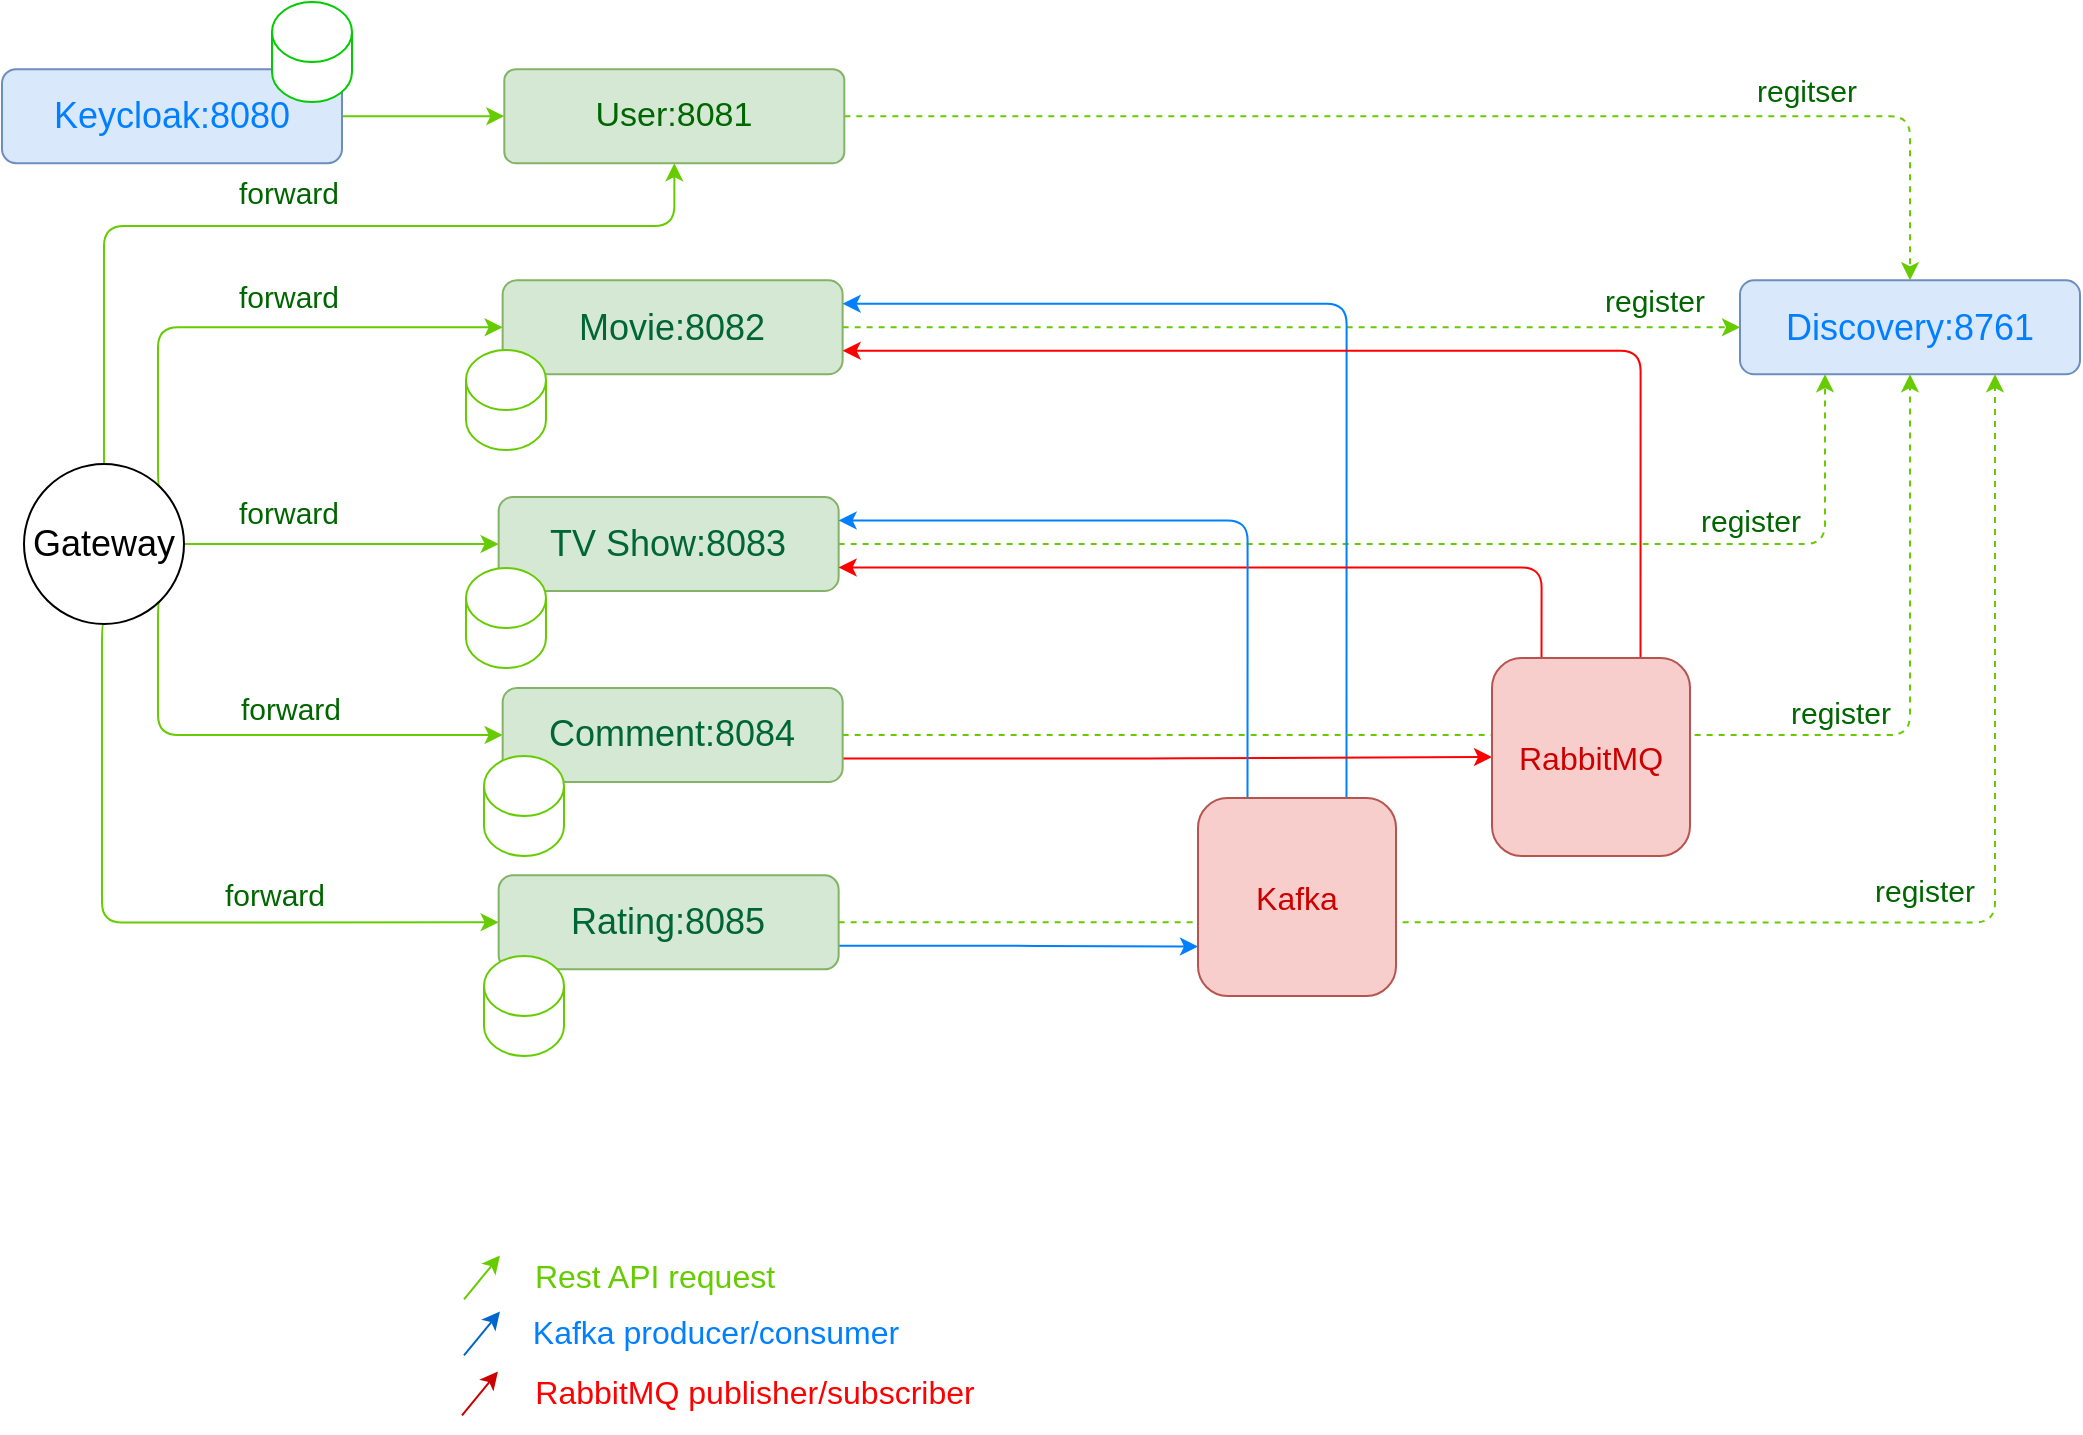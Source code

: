 <mxfile version="20.5.3" type="device"><diagram id="LqKcq0_kD3NlTMwjwbqU" name="Page-1"><mxGraphModel dx="1296" dy="923" grid="0" gridSize="10" guides="1" tooltips="1" connect="1" arrows="1" fold="1" page="1" pageScale="1" pageWidth="850" pageHeight="1100" math="0" shadow="0"><root><mxCell id="0"/><mxCell id="1" parent="0"/><mxCell id="lt7nmxmO7ie4muMLJ8PP-7" style="edgeStyle=orthogonalEdgeStyle;rounded=1;orthogonalLoop=1;jettySize=auto;html=1;exitX=1;exitY=0.5;exitDx=0;exitDy=0;entryX=0;entryY=0.5;entryDx=0;entryDy=0;strokeColor=#66CC00;fontSize=17;fontColor=#006600;dashed=1;" edge="1" parent="1" source="yY8UBjpgQ7rnHpMd-h-m-4" target="xtdTZmscoVUyZAJc0wXe-12"><mxGeometry relative="1" as="geometry"/></mxCell><mxCell id="lt7nmxmO7ie4muMLJ8PP-21" value="register" style="edgeLabel;html=1;align=center;verticalAlign=middle;resizable=0;points=[];fontSize=15;fontColor=#006600;" vertex="1" connectable="0" parent="lt7nmxmO7ie4muMLJ8PP-7"><mxGeometry x="0.106" y="4" relative="1" as="geometry"><mxPoint x="157" y="-10" as="offset"/></mxGeometry></mxCell><mxCell id="yY8UBjpgQ7rnHpMd-h-m-4" value="Movie:8082" style="rounded=1;whiteSpace=wrap;html=1;fillColor=#d5e8d4;strokeColor=#82b366;fontSize=18;fontColor=#006633;fontStyle=0" parent="1" vertex="1"><mxGeometry x="378.32" y="368.12" width="170" height="47" as="geometry"/></mxCell><mxCell id="lt7nmxmO7ie4muMLJ8PP-8" style="edgeStyle=orthogonalEdgeStyle;rounded=1;orthogonalLoop=1;jettySize=auto;html=1;exitX=1;exitY=0.5;exitDx=0;exitDy=0;entryX=0.25;entryY=1;entryDx=0;entryDy=0;strokeColor=#66CC00;fontSize=17;fontColor=#006600;dashed=1;" edge="1" parent="1" source="yY8UBjpgQ7rnHpMd-h-m-9" target="xtdTZmscoVUyZAJc0wXe-12"><mxGeometry relative="1" as="geometry"/></mxCell><mxCell id="lt7nmxmO7ie4muMLJ8PP-22" value="register" style="edgeLabel;html=1;align=center;verticalAlign=middle;resizable=0;points=[];fontSize=15;fontColor=#006600;" vertex="1" connectable="0" parent="lt7nmxmO7ie4muMLJ8PP-8"><mxGeometry x="-0.371" y="2" relative="1" as="geometry"><mxPoint x="273" y="-10" as="offset"/></mxGeometry></mxCell><mxCell id="yY8UBjpgQ7rnHpMd-h-m-9" value="TV Show:8083" style="rounded=1;whiteSpace=wrap;html=1;fillColor=#d5e8d4;strokeColor=#82b366;fontSize=18;fontColor=#006633;fontStyle=0" parent="1" vertex="1"><mxGeometry x="376.324" y="476.497" width="170" height="47" as="geometry"/></mxCell><mxCell id="yY8UBjpgQ7rnHpMd-h-m-46" value="" style="shape=cylinder3;whiteSpace=wrap;html=1;boundedLbl=1;backgroundOutline=1;size=15;strokeColor=#66CC00;" parent="1" vertex="1"><mxGeometry x="360" y="403" width="40" height="50" as="geometry"/></mxCell><mxCell id="yY8UBjpgQ7rnHpMd-h-m-47" value="" style="shape=cylinder3;whiteSpace=wrap;html=1;boundedLbl=1;backgroundOutline=1;size=15;strokeColor=#66CC00;" parent="1" vertex="1"><mxGeometry x="360" y="512" width="40" height="50" as="geometry"/></mxCell><mxCell id="lt7nmxmO7ie4muMLJ8PP-35" style="edgeStyle=orthogonalEdgeStyle;rounded=1;orthogonalLoop=1;jettySize=auto;html=1;exitX=0.75;exitY=0;exitDx=0;exitDy=0;strokeColor=#007FFF;fontSize=15;fontColor=#006600;entryX=1;entryY=0.25;entryDx=0;entryDy=0;" edge="1" parent="1" source="lvmhTescEBJAAVNrhzNN-30" target="yY8UBjpgQ7rnHpMd-h-m-4"><mxGeometry relative="1" as="geometry"><mxPoint x="553.474" y="399.632" as="targetPoint"/><Array as="points"><mxPoint x="800" y="380"/></Array></mxGeometry></mxCell><mxCell id="lvmhTescEBJAAVNrhzNN-37" value="" style="endArrow=classic;html=1;rounded=1;fontSize=16;fontColor=#CC0000;strokeColor=#66CC00;" parent="1" edge="1"><mxGeometry width="50" height="50" relative="1" as="geometry"><mxPoint x="359" y="877.7" as="sourcePoint"/><mxPoint x="377" y="855.7" as="targetPoint"/></mxGeometry></mxCell><mxCell id="lvmhTescEBJAAVNrhzNN-38" value="" style="endArrow=classic;html=1;rounded=1;fontSize=16;fontColor=#CC0000;strokeColor=#0066CC;" parent="1" edge="1"><mxGeometry width="50" height="50" relative="1" as="geometry"><mxPoint x="359" y="905.7" as="sourcePoint"/><mxPoint x="377" y="883.7" as="targetPoint"/></mxGeometry></mxCell><mxCell id="lvmhTescEBJAAVNrhzNN-39" value="" style="endArrow=classic;html=1;rounded=1;fontSize=16;fontColor=#CC0000;strokeColor=#CC0000;" parent="1" edge="1"><mxGeometry width="50" height="50" relative="1" as="geometry"><mxPoint x="358" y="935.7" as="sourcePoint"/><mxPoint x="376" y="913.7" as="targetPoint"/></mxGeometry></mxCell><mxCell id="lvmhTescEBJAAVNrhzNN-40" value="Rest API request" style="text;html=1;strokeColor=none;fillColor=none;align=center;verticalAlign=middle;whiteSpace=wrap;rounded=0;fontSize=16;fontColor=#66CC00;" parent="1" vertex="1"><mxGeometry x="379.32" y="851" width="150.68" height="30" as="geometry"/></mxCell><mxCell id="lvmhTescEBJAAVNrhzNN-41" value="Kafka producer/consumer" style="text;html=1;strokeColor=none;fillColor=none;align=center;verticalAlign=middle;whiteSpace=wrap;rounded=0;fontSize=16;fontColor=#007FFF;" parent="1" vertex="1"><mxGeometry x="377.32" y="878.7" width="215.68" height="30" as="geometry"/></mxCell><mxCell id="lvmhTescEBJAAVNrhzNN-42" value="RabbitMQ publisher/subscriber" style="text;html=1;strokeColor=none;fillColor=none;align=center;verticalAlign=middle;whiteSpace=wrap;rounded=0;fontSize=16;fontColor=#FF0000;" parent="1" vertex="1"><mxGeometry x="381.16" y="908.7" width="246.84" height="30" as="geometry"/></mxCell><mxCell id="xtdTZmscoVUyZAJc0wXe-9" style="edgeStyle=orthogonalEdgeStyle;rounded=1;orthogonalLoop=1;jettySize=auto;html=1;exitX=1;exitY=0;exitDx=0;exitDy=0;entryX=0;entryY=0.5;entryDx=0;entryDy=0;strokeColor=#66CC00;fontSize=18;fontColor=#007FFF;" parent="1" source="xtdTZmscoVUyZAJc0wXe-1" target="yY8UBjpgQ7rnHpMd-h-m-4" edge="1"><mxGeometry relative="1" as="geometry"><Array as="points"><mxPoint x="206" y="392"/></Array></mxGeometry></mxCell><mxCell id="lt7nmxmO7ie4muMLJ8PP-26" value="forward" style="edgeLabel;html=1;align=center;verticalAlign=middle;resizable=0;points=[];fontSize=15;fontColor=#006600;" vertex="1" connectable="0" parent="xtdTZmscoVUyZAJc0wXe-9"><mxGeometry x="-0.402" y="4" relative="1" as="geometry"><mxPoint x="69" y="-21" as="offset"/></mxGeometry></mxCell><mxCell id="lt7nmxmO7ie4muMLJ8PP-5" style="edgeStyle=orthogonalEdgeStyle;rounded=1;orthogonalLoop=1;jettySize=auto;html=1;exitX=0.5;exitY=0;exitDx=0;exitDy=0;entryX=0.5;entryY=1;entryDx=0;entryDy=0;strokeColor=#66CC00;fontSize=17;fontColor=#006600;" edge="1" parent="1" source="xtdTZmscoVUyZAJc0wXe-1" target="yY8UBjpgQ7rnHpMd-h-m-3"><mxGeometry relative="1" as="geometry"><Array as="points"><mxPoint x="179" y="341"/><mxPoint x="464" y="341"/></Array></mxGeometry></mxCell><mxCell id="lt7nmxmO7ie4muMLJ8PP-25" value="forward" style="edgeLabel;html=1;align=center;verticalAlign=middle;resizable=0;points=[];fontSize=15;fontColor=#006600;" vertex="1" connectable="0" parent="lt7nmxmO7ie4muMLJ8PP-5"><mxGeometry x="-0.592" y="2" relative="1" as="geometry"><mxPoint x="94" y="-47" as="offset"/></mxGeometry></mxCell><mxCell id="lt7nmxmO7ie4muMLJ8PP-15" style="edgeStyle=orthogonalEdgeStyle;rounded=1;orthogonalLoop=1;jettySize=auto;html=1;exitX=0.5;exitY=1;exitDx=0;exitDy=0;strokeColor=#66CC00;fontSize=17;fontColor=#006600;entryX=0;entryY=0.5;entryDx=0;entryDy=0;" edge="1" parent="1" source="xtdTZmscoVUyZAJc0wXe-1" target="lt7nmxmO7ie4muMLJ8PP-11"><mxGeometry relative="1" as="geometry"><mxPoint x="257" y="646" as="targetPoint"/><Array as="points"><mxPoint x="178" y="689"/></Array></mxGeometry></mxCell><mxCell id="lt7nmxmO7ie4muMLJ8PP-29" value="forward" style="edgeLabel;html=1;align=center;verticalAlign=middle;resizable=0;points=[];fontSize=15;fontColor=#006600;" vertex="1" connectable="0" parent="lt7nmxmO7ie4muMLJ8PP-15"><mxGeometry x="0.354" y="1" relative="1" as="geometry"><mxPoint y="-13" as="offset"/></mxGeometry></mxCell><mxCell id="lt7nmxmO7ie4muMLJ8PP-19" style="edgeStyle=orthogonalEdgeStyle;rounded=1;orthogonalLoop=1;jettySize=auto;html=1;exitX=1;exitY=1;exitDx=0;exitDy=0;entryX=0;entryY=0.5;entryDx=0;entryDy=0;strokeColor=#66CC00;fontSize=17;fontColor=#006600;" edge="1" parent="1" source="xtdTZmscoVUyZAJc0wXe-1" target="lt7nmxmO7ie4muMLJ8PP-9"><mxGeometry relative="1" as="geometry"><Array as="points"><mxPoint x="206" y="596"/></Array></mxGeometry></mxCell><mxCell id="lt7nmxmO7ie4muMLJ8PP-28" value="forward" style="edgeLabel;html=1;align=center;verticalAlign=middle;resizable=0;points=[];fontSize=15;fontColor=#006600;" vertex="1" connectable="0" parent="lt7nmxmO7ie4muMLJ8PP-19"><mxGeometry x="0.017" y="2" relative="1" as="geometry"><mxPoint x="12" y="-12" as="offset"/></mxGeometry></mxCell><mxCell id="lt7nmxmO7ie4muMLJ8PP-20" style="edgeStyle=orthogonalEdgeStyle;rounded=1;orthogonalLoop=1;jettySize=auto;html=1;exitX=1;exitY=0.5;exitDx=0;exitDy=0;entryX=0;entryY=0.5;entryDx=0;entryDy=0;strokeColor=#66CC00;fontSize=17;fontColor=#006600;" edge="1" parent="1" source="xtdTZmscoVUyZAJc0wXe-1" target="yY8UBjpgQ7rnHpMd-h-m-9"><mxGeometry relative="1" as="geometry"/></mxCell><mxCell id="lt7nmxmO7ie4muMLJ8PP-27" value="forward" style="edgeLabel;html=1;align=center;verticalAlign=middle;resizable=0;points=[];fontSize=15;fontColor=#006600;" vertex="1" connectable="0" parent="lt7nmxmO7ie4muMLJ8PP-20"><mxGeometry x="-0.716" y="2" relative="1" as="geometry"><mxPoint x="29" y="-14" as="offset"/></mxGeometry></mxCell><mxCell id="xtdTZmscoVUyZAJc0wXe-1" value="&lt;font style=&quot;font-size: 18px;&quot;&gt;Gateway&lt;/font&gt;" style="ellipse;whiteSpace=wrap;html=1;aspect=fixed;" parent="1" vertex="1"><mxGeometry x="139" y="460" width="80" height="80" as="geometry"/></mxCell><mxCell id="lt7nmxmO7ie4muMLJ8PP-3" style="edgeStyle=orthogonalEdgeStyle;rounded=0;orthogonalLoop=1;jettySize=auto;html=1;exitX=1;exitY=0.5;exitDx=0;exitDy=0;fontSize=17;fontColor=#006600;strokeColor=#66CC00;" edge="1" parent="1" source="xtdTZmscoVUyZAJc0wXe-3" target="yY8UBjpgQ7rnHpMd-h-m-3"><mxGeometry relative="1" as="geometry"/></mxCell><mxCell id="xtdTZmscoVUyZAJc0wXe-3" value="Keycloak:8080" style="rounded=1;whiteSpace=wrap;html=1;fontSize=18;fillColor=#dae8fc;strokeColor=#6c8ebf;fontColor=#007FFF;" parent="1" vertex="1"><mxGeometry x="128" y="262.59" width="170" height="47" as="geometry"/></mxCell><mxCell id="xtdTZmscoVUyZAJc0wXe-12" value="Discovery:8761" style="rounded=1;whiteSpace=wrap;html=1;fontSize=18;fillColor=#dae8fc;strokeColor=#6c8ebf;fontColor=#007FFF;" parent="1" vertex="1"><mxGeometry x="997" y="368.12" width="170" height="47" as="geometry"/></mxCell><mxCell id="lt7nmxmO7ie4muMLJ8PP-6" style="edgeStyle=orthogonalEdgeStyle;rounded=1;orthogonalLoop=1;jettySize=auto;html=1;exitX=1;exitY=0.5;exitDx=0;exitDy=0;entryX=0.5;entryY=0;entryDx=0;entryDy=0;strokeColor=#66CC00;fontSize=17;fontColor=#006600;dashed=1;" edge="1" parent="1" source="yY8UBjpgQ7rnHpMd-h-m-3" target="xtdTZmscoVUyZAJc0wXe-12"><mxGeometry relative="1" as="geometry"/></mxCell><mxCell id="lt7nmxmO7ie4muMLJ8PP-39" value="regitser" style="edgeLabel;html=1;align=center;verticalAlign=middle;resizable=0;points=[];fontSize=15;fontColor=#006600;" vertex="1" connectable="0" parent="lt7nmxmO7ie4muMLJ8PP-6"><mxGeometry x="0.373" y="2" relative="1" as="geometry"><mxPoint x="59" y="-11" as="offset"/></mxGeometry></mxCell><mxCell id="yY8UBjpgQ7rnHpMd-h-m-3" value="User:8081" style="rounded=1;whiteSpace=wrap;html=1;fillColor=#d5e8d4;strokeColor=#82b366;fontSize=17;fontStyle=0;arcSize=12;fontColor=#006600;" parent="1" vertex="1"><mxGeometry x="379.16" y="262.59" width="170" height="47" as="geometry"/></mxCell><mxCell id="yY8UBjpgQ7rnHpMd-h-m-43" value="" style="shape=cylinder3;whiteSpace=wrap;html=1;boundedLbl=1;backgroundOutline=1;size=15;strokeColor=#00CC00;fillColor=default;" parent="1" vertex="1"><mxGeometry x="263" y="229" width="40" height="50" as="geometry"/></mxCell><mxCell id="lt7nmxmO7ie4muMLJ8PP-17" style="edgeStyle=orthogonalEdgeStyle;rounded=1;orthogonalLoop=1;jettySize=auto;html=1;exitX=1;exitY=0.5;exitDx=0;exitDy=0;entryX=0.5;entryY=1;entryDx=0;entryDy=0;strokeColor=#66CC00;fontSize=17;fontColor=#006600;dashed=1;" edge="1" parent="1" source="lt7nmxmO7ie4muMLJ8PP-9" target="xtdTZmscoVUyZAJc0wXe-12"><mxGeometry relative="1" as="geometry"/></mxCell><mxCell id="lt7nmxmO7ie4muMLJ8PP-23" value="register" style="edgeLabel;html=1;align=center;verticalAlign=middle;resizable=0;points=[];fontSize=15;fontColor=#006600;" vertex="1" connectable="0" parent="lt7nmxmO7ie4muMLJ8PP-17"><mxGeometry x="-0.753" y="2" relative="1" as="geometry"><mxPoint x="410" y="-10" as="offset"/></mxGeometry></mxCell><mxCell id="lt7nmxmO7ie4muMLJ8PP-30" style="edgeStyle=orthogonalEdgeStyle;rounded=1;orthogonalLoop=1;jettySize=auto;html=1;exitX=1;exitY=0.75;exitDx=0;exitDy=0;strokeColor=#FF0000;fontSize=15;fontColor=#006600;" edge="1" parent="1" source="lt7nmxmO7ie4muMLJ8PP-9" target="lt7nmxmO7ie4muMLJ8PP-18"><mxGeometry relative="1" as="geometry"/></mxCell><mxCell id="lt7nmxmO7ie4muMLJ8PP-9" value="Comment:8084" style="rounded=1;whiteSpace=wrap;html=1;fillColor=#d5e8d4;strokeColor=#82b366;fontSize=18;fontColor=#006633;fontStyle=0" vertex="1" parent="1"><mxGeometry x="378.324" y="571.997" width="170" height="47" as="geometry"/></mxCell><mxCell id="lt7nmxmO7ie4muMLJ8PP-10" value="" style="shape=cylinder3;whiteSpace=wrap;html=1;boundedLbl=1;backgroundOutline=1;size=15;strokeColor=#66CC00;" vertex="1" parent="1"><mxGeometry x="369" y="606" width="40" height="50" as="geometry"/></mxCell><mxCell id="lt7nmxmO7ie4muMLJ8PP-31" style="edgeStyle=orthogonalEdgeStyle;rounded=1;orthogonalLoop=1;jettySize=auto;html=1;exitX=1;exitY=0.75;exitDx=0;exitDy=0;strokeColor=#007FFF;fontSize=15;fontColor=#006600;entryX=0;entryY=0.75;entryDx=0;entryDy=0;" edge="1" parent="1" source="lt7nmxmO7ie4muMLJ8PP-11" target="lvmhTescEBJAAVNrhzNN-30"><mxGeometry relative="1" as="geometry"><mxPoint x="936.632" y="721.737" as="targetPoint"/></mxGeometry></mxCell><mxCell id="lt7nmxmO7ie4muMLJ8PP-11" value="Rating:8085" style="rounded=1;whiteSpace=wrap;html=1;fillColor=#d5e8d4;strokeColor=#82b366;fontSize=18;fontColor=#006633;fontStyle=0" vertex="1" parent="1"><mxGeometry x="376.324" y="665.667" width="170" height="47" as="geometry"/></mxCell><mxCell id="lt7nmxmO7ie4muMLJ8PP-12" value="" style="shape=cylinder3;whiteSpace=wrap;html=1;boundedLbl=1;backgroundOutline=1;size=15;strokeColor=#66CC00;" vertex="1" parent="1"><mxGeometry x="369" y="706" width="40" height="50" as="geometry"/></mxCell><mxCell id="lt7nmxmO7ie4muMLJ8PP-32" style="edgeStyle=orthogonalEdgeStyle;rounded=1;orthogonalLoop=1;jettySize=auto;html=1;exitX=0.25;exitY=0;exitDx=0;exitDy=0;entryX=1;entryY=0.75;entryDx=0;entryDy=0;strokeColor=#FF0000;fontSize=15;fontColor=#006600;" edge="1" parent="1" source="lt7nmxmO7ie4muMLJ8PP-18" target="yY8UBjpgQ7rnHpMd-h-m-9"><mxGeometry relative="1" as="geometry"/></mxCell><mxCell id="lt7nmxmO7ie4muMLJ8PP-33" style="edgeStyle=orthogonalEdgeStyle;rounded=1;orthogonalLoop=1;jettySize=auto;html=1;exitX=0.75;exitY=0;exitDx=0;exitDy=0;entryX=1;entryY=0.75;entryDx=0;entryDy=0;strokeColor=#FF0000;fontSize=15;fontColor=#006600;" edge="1" parent="1" source="lt7nmxmO7ie4muMLJ8PP-18" target="yY8UBjpgQ7rnHpMd-h-m-4"><mxGeometry relative="1" as="geometry"><Array as="points"><mxPoint x="947" y="403"/></Array></mxGeometry></mxCell><mxCell id="lt7nmxmO7ie4muMLJ8PP-18" value="RabbitMQ" style="rounded=1;whiteSpace=wrap;html=1;fontSize=16;fillColor=#f8cecc;strokeColor=#b85450;fontColor=#CC0000;" vertex="1" parent="1"><mxGeometry x="873" y="557" width="99" height="99" as="geometry"/></mxCell><mxCell id="lt7nmxmO7ie4muMLJ8PP-38" style="edgeStyle=orthogonalEdgeStyle;rounded=1;orthogonalLoop=1;jettySize=auto;html=1;exitX=0.25;exitY=0;exitDx=0;exitDy=0;entryX=1;entryY=0.25;entryDx=0;entryDy=0;strokeColor=#007FFF;fontSize=15;fontColor=#006600;" edge="1" parent="1" source="lvmhTescEBJAAVNrhzNN-30" target="yY8UBjpgQ7rnHpMd-h-m-9"><mxGeometry relative="1" as="geometry"><Array as="points"><mxPoint x="751" y="488"/></Array></mxGeometry></mxCell><mxCell id="lt7nmxmO7ie4muMLJ8PP-36" value="" style="edgeStyle=orthogonalEdgeStyle;rounded=1;orthogonalLoop=1;jettySize=auto;html=1;exitX=1;exitY=0.5;exitDx=0;exitDy=0;entryX=0.75;entryY=1;entryDx=0;entryDy=0;strokeColor=#66CC00;fontSize=17;fontColor=#006600;endArrow=classic;dashed=1;endFill=1;" edge="1" parent="1" source="lt7nmxmO7ie4muMLJ8PP-11" target="xtdTZmscoVUyZAJc0wXe-12"><mxGeometry relative="1" as="geometry"><mxPoint x="546.324" y="689.167" as="sourcePoint"/><mxPoint x="1124.5" y="415.12" as="targetPoint"/></mxGeometry></mxCell><mxCell id="lt7nmxmO7ie4muMLJ8PP-37" value="register" style="edgeLabel;html=1;align=center;verticalAlign=middle;resizable=0;points=[];fontSize=15;fontColor=#006600;" vertex="1" connectable="0" parent="lt7nmxmO7ie4muMLJ8PP-36"><mxGeometry x="-0.838" y="2" relative="1" as="geometry"><mxPoint x="473" y="-14" as="offset"/></mxGeometry></mxCell><mxCell id="lvmhTescEBJAAVNrhzNN-30" value="Kafka" style="rounded=1;whiteSpace=wrap;html=1;fontSize=16;fillColor=#f8cecc;strokeColor=#b85450;fontColor=#CC0000;" parent="1" vertex="1"><mxGeometry x="726" y="627" width="99" height="99" as="geometry"/></mxCell></root></mxGraphModel></diagram></mxfile>